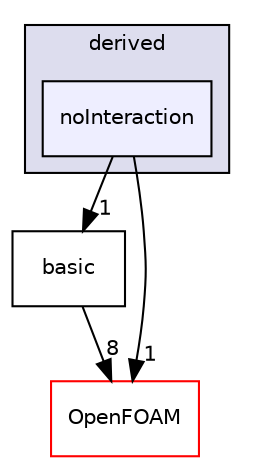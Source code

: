 digraph "src/lagrangian/molecularDynamics/potential/pairPotential/derived/noInteraction" {
  bgcolor=transparent;
  compound=true
  node [ fontsize="10", fontname="Helvetica"];
  edge [ labelfontsize="10", labelfontname="Helvetica"];
  subgraph clusterdir_127cbda186355f052767641ca8d002f6 {
    graph [ bgcolor="#ddddee", pencolor="black", label="derived" fontname="Helvetica", fontsize="10", URL="dir_127cbda186355f052767641ca8d002f6.html"]
  dir_8567d5e041205ff3cb3f0100f32df5d0 [shape=box, label="noInteraction", style="filled", fillcolor="#eeeeff", pencolor="black", URL="dir_8567d5e041205ff3cb3f0100f32df5d0.html"];
  }
  dir_af06faa01f54f232122be5fb12cfebde [shape=box label="basic" URL="dir_af06faa01f54f232122be5fb12cfebde.html"];
  dir_c5473ff19b20e6ec4dfe5c310b3778a8 [shape=box label="OpenFOAM" color="red" URL="dir_c5473ff19b20e6ec4dfe5c310b3778a8.html"];
  dir_af06faa01f54f232122be5fb12cfebde->dir_c5473ff19b20e6ec4dfe5c310b3778a8 [headlabel="8", labeldistance=1.5 headhref="dir_001658_001896.html"];
  dir_8567d5e041205ff3cb3f0100f32df5d0->dir_af06faa01f54f232122be5fb12cfebde [headlabel="1", labeldistance=1.5 headhref="dir_001666_001658.html"];
  dir_8567d5e041205ff3cb3f0100f32df5d0->dir_c5473ff19b20e6ec4dfe5c310b3778a8 [headlabel="1", labeldistance=1.5 headhref="dir_001666_001896.html"];
}
